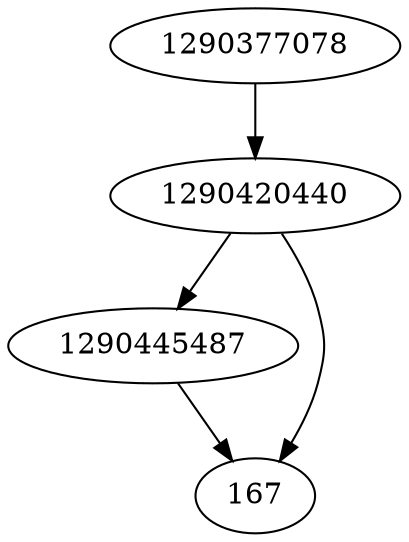 strict digraph  {
1290420440;
1290445487;
1290377078;
167;
1290420440 -> 1290445487;
1290420440 -> 167;
1290445487 -> 167;
1290377078 -> 1290420440;
}
